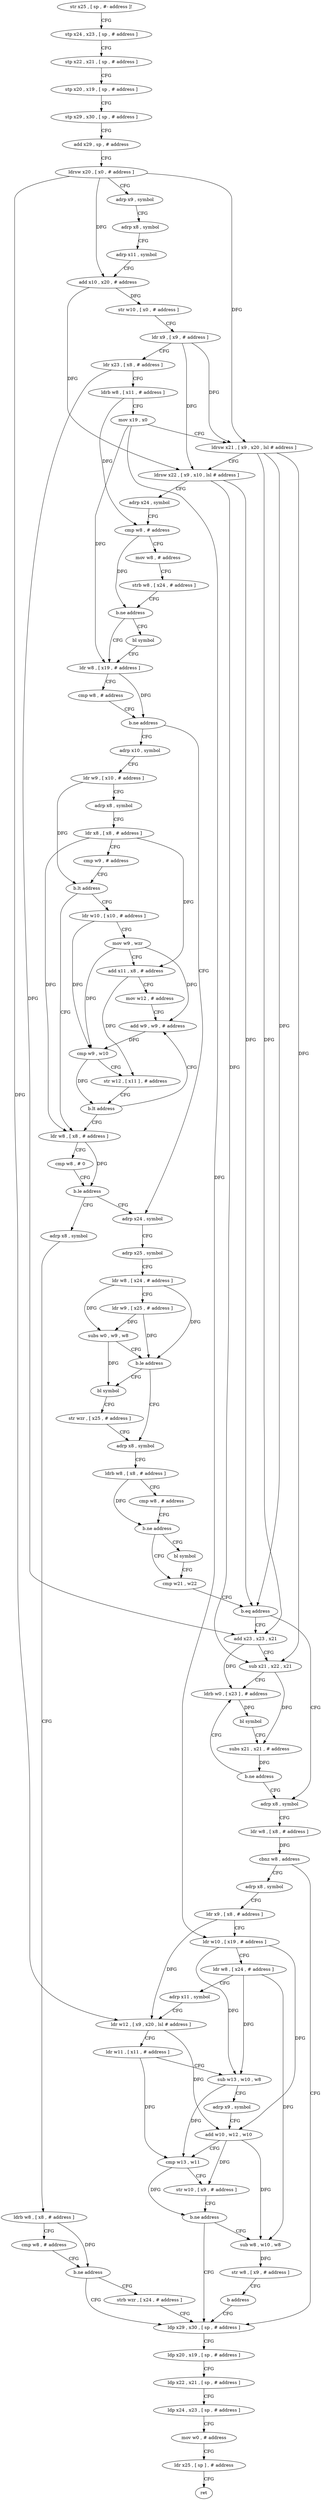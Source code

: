digraph "func" {
"4210736" [label = "str x25 , [ sp , #- address ]!" ]
"4210740" [label = "stp x24 , x23 , [ sp , # address ]" ]
"4210744" [label = "stp x22 , x21 , [ sp , # address ]" ]
"4210748" [label = "stp x20 , x19 , [ sp , # address ]" ]
"4210752" [label = "stp x29 , x30 , [ sp , # address ]" ]
"4210756" [label = "add x29 , sp , # address" ]
"4210760" [label = "ldrsw x20 , [ x0 , # address ]" ]
"4210764" [label = "adrp x9 , symbol" ]
"4210768" [label = "adrp x8 , symbol" ]
"4210772" [label = "adrp x11 , symbol" ]
"4210776" [label = "add x10 , x20 , # address" ]
"4210780" [label = "str w10 , [ x0 , # address ]" ]
"4210784" [label = "ldr x9 , [ x9 , # address ]" ]
"4210788" [label = "ldr x23 , [ x8 , # address ]" ]
"4210792" [label = "ldrb w8 , [ x11 , # address ]" ]
"4210796" [label = "mov x19 , x0" ]
"4210800" [label = "ldrsw x21 , [ x9 , x20 , lsl # address ]" ]
"4210804" [label = "ldrsw x22 , [ x9 , x10 , lsl # address ]" ]
"4210808" [label = "adrp x24 , symbol" ]
"4210812" [label = "cmp w8 , # address" ]
"4210816" [label = "mov w8 , # address" ]
"4210820" [label = "strb w8 , [ x24 , # address ]" ]
"4210824" [label = "b.ne address" ]
"4210832" [label = "ldr w8 , [ x19 , # address ]" ]
"4210828" [label = "bl symbol" ]
"4210836" [label = "cmp w8 , # address" ]
"4210840" [label = "b.ne address" ]
"4210912" [label = "adrp x24 , symbol" ]
"4210844" [label = "adrp x10 , symbol" ]
"4210916" [label = "adrp x25 , symbol" ]
"4210920" [label = "ldr w8 , [ x24 , # address ]" ]
"4210924" [label = "ldr w9 , [ x25 , # address ]" ]
"4210928" [label = "subs w0 , w9 , w8" ]
"4210932" [label = "b.le address" ]
"4210944" [label = "adrp x8 , symbol" ]
"4210936" [label = "bl symbol" ]
"4210848" [label = "ldr w9 , [ x10 , # address ]" ]
"4210852" [label = "adrp x8 , symbol" ]
"4210856" [label = "ldr x8 , [ x8 , # address ]" ]
"4210860" [label = "cmp w9 , # address" ]
"4210864" [label = "b.lt address" ]
"4210900" [label = "ldr w8 , [ x8 , # address ]" ]
"4210868" [label = "ldr w10 , [ x10 , # address ]" ]
"4210948" [label = "ldrb w8 , [ x8 , # address ]" ]
"4210952" [label = "cmp w8 , # address" ]
"4210956" [label = "b.ne address" ]
"4210964" [label = "cmp w21 , w22" ]
"4210960" [label = "bl symbol" ]
"4210940" [label = "str wzr , [ x25 , # address ]" ]
"4210904" [label = "cmp w8 , # 0" ]
"4210908" [label = "b.le address" ]
"4211072" [label = "adrp x8 , symbol" ]
"4210872" [label = "mov w9 , wzr" ]
"4210876" [label = "add x11 , x8 , # address" ]
"4210880" [label = "mov w12 , # address" ]
"4210884" [label = "add w9 , w9 , # address" ]
"4210968" [label = "b.eq address" ]
"4210996" [label = "adrp x8 , symbol" ]
"4210972" [label = "add x23 , x23 , x21" ]
"4211076" [label = "ldrb w8 , [ x8 , # address ]" ]
"4211080" [label = "cmp w8 , # address" ]
"4211084" [label = "b.ne address" ]
"4211092" [label = "ldp x29 , x30 , [ sp , # address ]" ]
"4211088" [label = "strb wzr , [ x24 , # address ]" ]
"4210888" [label = "cmp w9 , w10" ]
"4210892" [label = "str w12 , [ x11 ] , # address" ]
"4210896" [label = "b.lt address" ]
"4211000" [label = "ldr w8 , [ x8 , # address ]" ]
"4211004" [label = "cbnz w8 , address" ]
"4211008" [label = "adrp x8 , symbol" ]
"4210976" [label = "sub x21 , x22 , x21" ]
"4210980" [label = "ldrb w0 , [ x23 ] , # address" ]
"4211096" [label = "ldp x20 , x19 , [ sp , # address ]" ]
"4211100" [label = "ldp x22 , x21 , [ sp , # address ]" ]
"4211104" [label = "ldp x24 , x23 , [ sp , # address ]" ]
"4211108" [label = "mov w0 , # address" ]
"4211112" [label = "ldr x25 , [ sp ] , # address" ]
"4211116" [label = "ret" ]
"4211012" [label = "ldr x9 , [ x8 , # address ]" ]
"4211016" [label = "ldr w10 , [ x19 , # address ]" ]
"4211020" [label = "ldr w8 , [ x24 , # address ]" ]
"4211024" [label = "adrp x11 , symbol" ]
"4211028" [label = "ldr w12 , [ x9 , x20 , lsl # address ]" ]
"4211032" [label = "ldr w11 , [ x11 , # address ]" ]
"4211036" [label = "sub w13 , w10 , w8" ]
"4211040" [label = "adrp x9 , symbol" ]
"4211044" [label = "add w10 , w12 , w10" ]
"4211048" [label = "cmp w13 , w11" ]
"4211052" [label = "str w10 , [ x9 , # address ]" ]
"4211056" [label = "b.ne address" ]
"4211060" [label = "sub w8 , w10 , w8" ]
"4210984" [label = "bl symbol" ]
"4210988" [label = "subs x21 , x21 , # address" ]
"4210992" [label = "b.ne address" ]
"4211064" [label = "str w8 , [ x9 , # address ]" ]
"4211068" [label = "b address" ]
"4210736" -> "4210740" [ label = "CFG" ]
"4210740" -> "4210744" [ label = "CFG" ]
"4210744" -> "4210748" [ label = "CFG" ]
"4210748" -> "4210752" [ label = "CFG" ]
"4210752" -> "4210756" [ label = "CFG" ]
"4210756" -> "4210760" [ label = "CFG" ]
"4210760" -> "4210764" [ label = "CFG" ]
"4210760" -> "4210776" [ label = "DFG" ]
"4210760" -> "4210800" [ label = "DFG" ]
"4210760" -> "4211028" [ label = "DFG" ]
"4210764" -> "4210768" [ label = "CFG" ]
"4210768" -> "4210772" [ label = "CFG" ]
"4210772" -> "4210776" [ label = "CFG" ]
"4210776" -> "4210780" [ label = "DFG" ]
"4210776" -> "4210804" [ label = "DFG" ]
"4210780" -> "4210784" [ label = "CFG" ]
"4210784" -> "4210788" [ label = "CFG" ]
"4210784" -> "4210800" [ label = "DFG" ]
"4210784" -> "4210804" [ label = "DFG" ]
"4210788" -> "4210792" [ label = "CFG" ]
"4210788" -> "4210972" [ label = "DFG" ]
"4210792" -> "4210796" [ label = "CFG" ]
"4210792" -> "4210812" [ label = "DFG" ]
"4210796" -> "4210800" [ label = "CFG" ]
"4210796" -> "4210832" [ label = "DFG" ]
"4210796" -> "4211016" [ label = "DFG" ]
"4210800" -> "4210804" [ label = "CFG" ]
"4210800" -> "4210968" [ label = "DFG" ]
"4210800" -> "4210972" [ label = "DFG" ]
"4210800" -> "4210976" [ label = "DFG" ]
"4210804" -> "4210808" [ label = "CFG" ]
"4210804" -> "4210968" [ label = "DFG" ]
"4210804" -> "4210976" [ label = "DFG" ]
"4210808" -> "4210812" [ label = "CFG" ]
"4210812" -> "4210816" [ label = "CFG" ]
"4210812" -> "4210824" [ label = "DFG" ]
"4210816" -> "4210820" [ label = "CFG" ]
"4210820" -> "4210824" [ label = "CFG" ]
"4210824" -> "4210832" [ label = "CFG" ]
"4210824" -> "4210828" [ label = "CFG" ]
"4210832" -> "4210836" [ label = "CFG" ]
"4210832" -> "4210840" [ label = "DFG" ]
"4210828" -> "4210832" [ label = "CFG" ]
"4210836" -> "4210840" [ label = "CFG" ]
"4210840" -> "4210912" [ label = "CFG" ]
"4210840" -> "4210844" [ label = "CFG" ]
"4210912" -> "4210916" [ label = "CFG" ]
"4210844" -> "4210848" [ label = "CFG" ]
"4210916" -> "4210920" [ label = "CFG" ]
"4210920" -> "4210924" [ label = "CFG" ]
"4210920" -> "4210928" [ label = "DFG" ]
"4210920" -> "4210932" [ label = "DFG" ]
"4210924" -> "4210928" [ label = "DFG" ]
"4210924" -> "4210932" [ label = "DFG" ]
"4210928" -> "4210932" [ label = "CFG" ]
"4210928" -> "4210936" [ label = "DFG" ]
"4210932" -> "4210944" [ label = "CFG" ]
"4210932" -> "4210936" [ label = "CFG" ]
"4210944" -> "4210948" [ label = "CFG" ]
"4210936" -> "4210940" [ label = "CFG" ]
"4210848" -> "4210852" [ label = "CFG" ]
"4210848" -> "4210864" [ label = "DFG" ]
"4210852" -> "4210856" [ label = "CFG" ]
"4210856" -> "4210860" [ label = "CFG" ]
"4210856" -> "4210900" [ label = "DFG" ]
"4210856" -> "4210876" [ label = "DFG" ]
"4210860" -> "4210864" [ label = "CFG" ]
"4210864" -> "4210900" [ label = "CFG" ]
"4210864" -> "4210868" [ label = "CFG" ]
"4210900" -> "4210904" [ label = "CFG" ]
"4210900" -> "4210908" [ label = "DFG" ]
"4210868" -> "4210872" [ label = "CFG" ]
"4210868" -> "4210888" [ label = "DFG" ]
"4210948" -> "4210952" [ label = "CFG" ]
"4210948" -> "4210956" [ label = "DFG" ]
"4210952" -> "4210956" [ label = "CFG" ]
"4210956" -> "4210964" [ label = "CFG" ]
"4210956" -> "4210960" [ label = "CFG" ]
"4210964" -> "4210968" [ label = "CFG" ]
"4210960" -> "4210964" [ label = "CFG" ]
"4210940" -> "4210944" [ label = "CFG" ]
"4210904" -> "4210908" [ label = "CFG" ]
"4210908" -> "4211072" [ label = "CFG" ]
"4210908" -> "4210912" [ label = "CFG" ]
"4211072" -> "4211076" [ label = "CFG" ]
"4210872" -> "4210876" [ label = "CFG" ]
"4210872" -> "4210884" [ label = "DFG" ]
"4210872" -> "4210888" [ label = "DFG" ]
"4210876" -> "4210880" [ label = "CFG" ]
"4210876" -> "4210892" [ label = "DFG" ]
"4210880" -> "4210884" [ label = "CFG" ]
"4210884" -> "4210888" [ label = "DFG" ]
"4210968" -> "4210996" [ label = "CFG" ]
"4210968" -> "4210972" [ label = "CFG" ]
"4210996" -> "4211000" [ label = "CFG" ]
"4210972" -> "4210976" [ label = "CFG" ]
"4210972" -> "4210980" [ label = "DFG" ]
"4211076" -> "4211080" [ label = "CFG" ]
"4211076" -> "4211084" [ label = "DFG" ]
"4211080" -> "4211084" [ label = "CFG" ]
"4211084" -> "4211092" [ label = "CFG" ]
"4211084" -> "4211088" [ label = "CFG" ]
"4211092" -> "4211096" [ label = "CFG" ]
"4211088" -> "4211092" [ label = "CFG" ]
"4210888" -> "4210892" [ label = "CFG" ]
"4210888" -> "4210896" [ label = "DFG" ]
"4210892" -> "4210896" [ label = "CFG" ]
"4210896" -> "4210884" [ label = "CFG" ]
"4210896" -> "4210900" [ label = "CFG" ]
"4211000" -> "4211004" [ label = "DFG" ]
"4211004" -> "4211092" [ label = "CFG" ]
"4211004" -> "4211008" [ label = "CFG" ]
"4211008" -> "4211012" [ label = "CFG" ]
"4210976" -> "4210980" [ label = "CFG" ]
"4210976" -> "4210988" [ label = "DFG" ]
"4210980" -> "4210984" [ label = "DFG" ]
"4211096" -> "4211100" [ label = "CFG" ]
"4211100" -> "4211104" [ label = "CFG" ]
"4211104" -> "4211108" [ label = "CFG" ]
"4211108" -> "4211112" [ label = "CFG" ]
"4211112" -> "4211116" [ label = "CFG" ]
"4211012" -> "4211016" [ label = "CFG" ]
"4211012" -> "4211028" [ label = "DFG" ]
"4211016" -> "4211020" [ label = "CFG" ]
"4211016" -> "4211036" [ label = "DFG" ]
"4211016" -> "4211044" [ label = "DFG" ]
"4211020" -> "4211024" [ label = "CFG" ]
"4211020" -> "4211036" [ label = "DFG" ]
"4211020" -> "4211060" [ label = "DFG" ]
"4211024" -> "4211028" [ label = "CFG" ]
"4211028" -> "4211032" [ label = "CFG" ]
"4211028" -> "4211044" [ label = "DFG" ]
"4211032" -> "4211036" [ label = "CFG" ]
"4211032" -> "4211048" [ label = "DFG" ]
"4211036" -> "4211040" [ label = "CFG" ]
"4211036" -> "4211048" [ label = "DFG" ]
"4211040" -> "4211044" [ label = "CFG" ]
"4211044" -> "4211048" [ label = "CFG" ]
"4211044" -> "4211052" [ label = "DFG" ]
"4211044" -> "4211060" [ label = "DFG" ]
"4211048" -> "4211052" [ label = "CFG" ]
"4211048" -> "4211056" [ label = "DFG" ]
"4211052" -> "4211056" [ label = "CFG" ]
"4211056" -> "4211092" [ label = "CFG" ]
"4211056" -> "4211060" [ label = "CFG" ]
"4211060" -> "4211064" [ label = "DFG" ]
"4210984" -> "4210988" [ label = "CFG" ]
"4210988" -> "4210992" [ label = "DFG" ]
"4210992" -> "4210980" [ label = "CFG" ]
"4210992" -> "4210996" [ label = "CFG" ]
"4211064" -> "4211068" [ label = "CFG" ]
"4211068" -> "4211092" [ label = "CFG" ]
}
